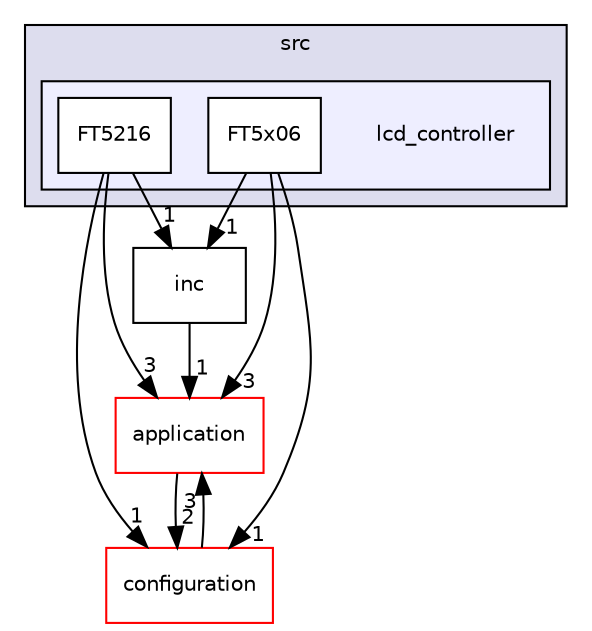 digraph "lcd_controller" {
  compound=true
  node [ fontsize="10", fontname="Helvetica"];
  edge [ labelfontsize="10", labelfontname="Helvetica"];
  subgraph clusterdir_e5d818fbce5dc2fafe687888bd09364b {
    graph [ bgcolor="#ddddee", pencolor="black", label="src" fontname="Helvetica", fontsize="10", URL="dir_e5d818fbce5dc2fafe687888bd09364b.html"]
  subgraph clusterdir_a1cfb288622aad5c54f77d38e4ab92db {
    graph [ bgcolor="#eeeeff", pencolor="black", label="" URL="dir_a1cfb288622aad5c54f77d38e4ab92db.html"];
    dir_a1cfb288622aad5c54f77d38e4ab92db [shape=plaintext label="lcd_controller"];
    dir_b59e36a3c9aea7285d995f950c2ab624 [shape=box label="FT5216" color="black" fillcolor="white" style="filled" URL="dir_b59e36a3c9aea7285d995f950c2ab624.html"];
    dir_b2ffcaee829fa68eda831c961943a282 [shape=box label="FT5x06" color="black" fillcolor="white" style="filled" URL="dir_b2ffcaee829fa68eda831c961943a282.html"];
  }
  }
  dir_eda2a6d705da8f3400ffe9a7dcb90b30 [shape=box label="application" fillcolor="white" style="filled" color="red" URL="dir_eda2a6d705da8f3400ffe9a7dcb90b30.html"];
  dir_95f7b9d4854ca187ae337d299db232bb [shape=box label="configuration" fillcolor="white" style="filled" color="red" URL="dir_95f7b9d4854ca187ae337d299db232bb.html"];
  dir_d558b02c2f9429dbce7ed4cfff1da93b [shape=box label="inc" URL="dir_d558b02c2f9429dbce7ed4cfff1da93b.html"];
  dir_eda2a6d705da8f3400ffe9a7dcb90b30->dir_95f7b9d4854ca187ae337d299db232bb [headlabel="2", labeldistance=1.5 headhref="dir_000002_000009.html"];
  dir_b59e36a3c9aea7285d995f950c2ab624->dir_eda2a6d705da8f3400ffe9a7dcb90b30 [headlabel="3", labeldistance=1.5 headhref="dir_000039_000002.html"];
  dir_b59e36a3c9aea7285d995f950c2ab624->dir_95f7b9d4854ca187ae337d299db232bb [headlabel="1", labeldistance=1.5 headhref="dir_000039_000009.html"];
  dir_b59e36a3c9aea7285d995f950c2ab624->dir_d558b02c2f9429dbce7ed4cfff1da93b [headlabel="1", labeldistance=1.5 headhref="dir_000039_000036.html"];
  dir_b2ffcaee829fa68eda831c961943a282->dir_eda2a6d705da8f3400ffe9a7dcb90b30 [headlabel="3", labeldistance=1.5 headhref="dir_000040_000002.html"];
  dir_b2ffcaee829fa68eda831c961943a282->dir_95f7b9d4854ca187ae337d299db232bb [headlabel="1", labeldistance=1.5 headhref="dir_000040_000009.html"];
  dir_b2ffcaee829fa68eda831c961943a282->dir_d558b02c2f9429dbce7ed4cfff1da93b [headlabel="1", labeldistance=1.5 headhref="dir_000040_000036.html"];
  dir_95f7b9d4854ca187ae337d299db232bb->dir_eda2a6d705da8f3400ffe9a7dcb90b30 [headlabel="3", labeldistance=1.5 headhref="dir_000009_000002.html"];
  dir_d558b02c2f9429dbce7ed4cfff1da93b->dir_eda2a6d705da8f3400ffe9a7dcb90b30 [headlabel="1", labeldistance=1.5 headhref="dir_000036_000002.html"];
}
